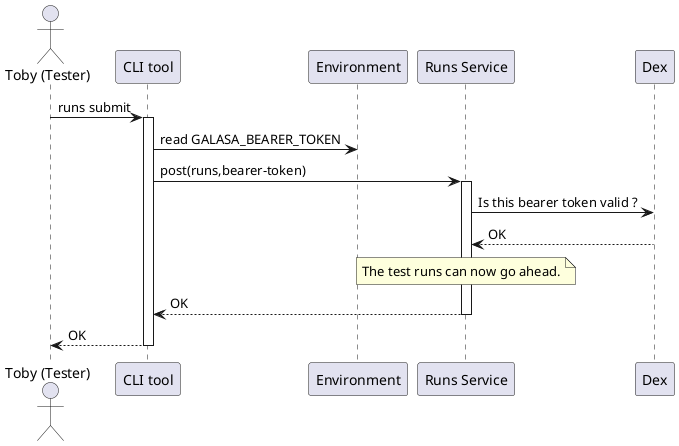 @startuml
actor "Toby (Tester)" as toby
participant "CLI tool" as cli
participant "Environment" as env
participant "Runs Service" as runsService

toby-> cli: runs submit
        activate cli
        cli-> env: read GALASA_BEARER_TOKEN

        cli->   runsService : post(runs,bearer-token) 
                activate runsService
                runsService-> Dex : Is this bearer token valid ?
                runsService <--Dex:OK

note over runsService
The test runs can now go ahead.
end note
        cli<--  runsService:OK
                deactivate runsService


toby<-- cli: OK
        deactivate cli
@enduml